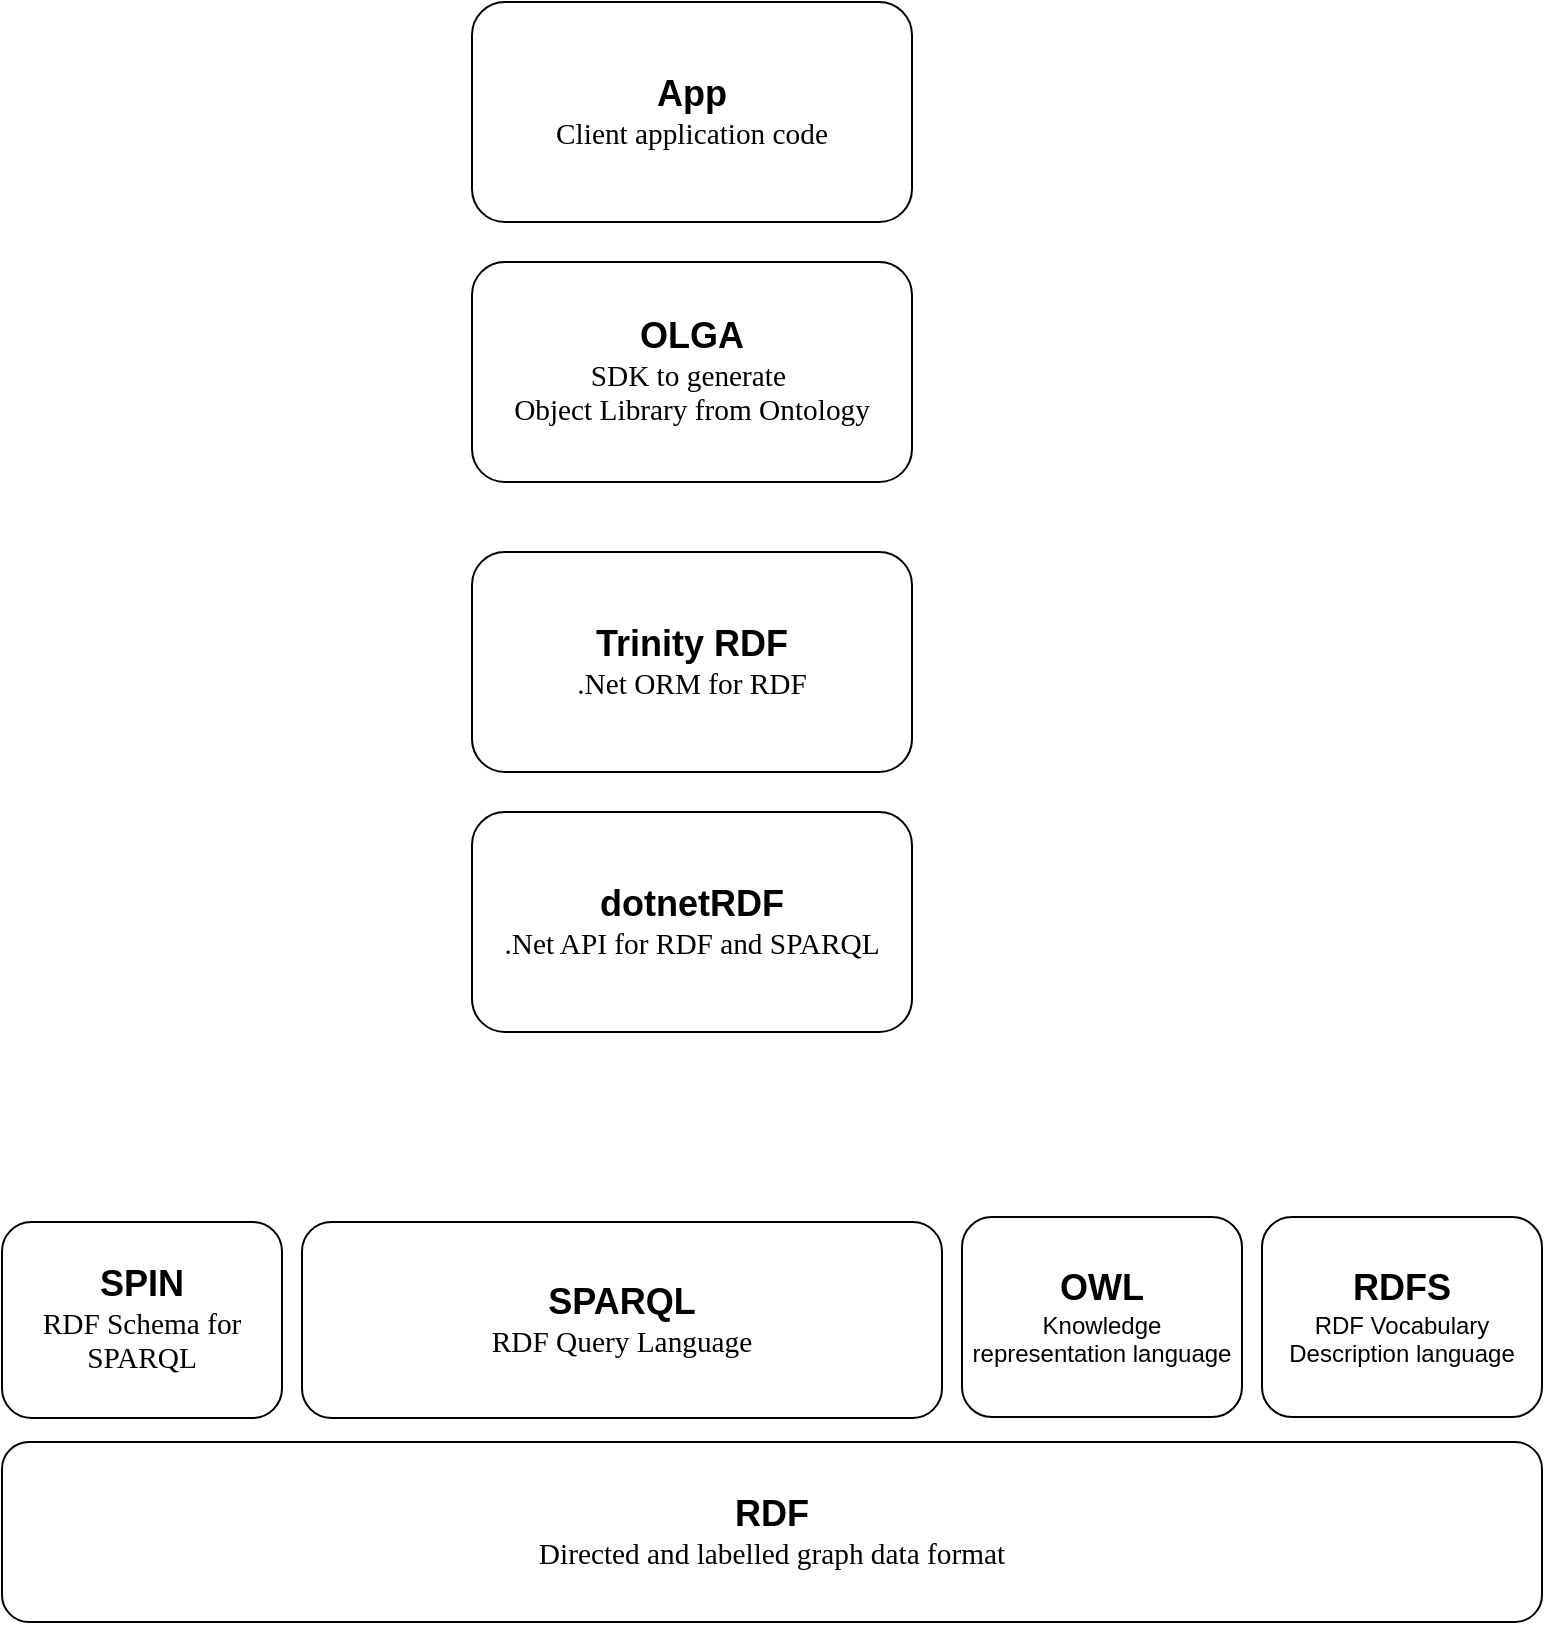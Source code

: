 <mxfile version="12.1.4" type="github" pages="2">
  <diagram id="dTyPhZLP6kCn0ImM9EkT" name="Page-1">
    <mxGraphModel dx="1703" dy="822" grid="1" gridSize="10" guides="1" tooltips="1" connect="1" arrows="1" fold="1" page="1" pageScale="1" pageWidth="1100" pageHeight="850" math="0" shadow="0">
      <root>
        <mxCell id="0"/>
        <mxCell id="1" parent="0"/>
        <mxCell id="EeAG22-a9V1_B2gskEsf-3" value="&lt;font style=&quot;font-size: 18px&quot;&gt;&lt;b&gt;RDF&lt;/b&gt;&lt;/font&gt;&lt;br&gt;&lt;p style=&quot;margin-top: 0pt ; margin-bottom: 0pt ; margin-left: 0in ; direction: ltr ; unicode-bidi: embed ; word-break: normal&quot;&gt;&lt;span style=&quot;font-size: 11pt ; font-family: &amp;#34;calibri&amp;#34;&quot;&gt;Directed and labelled graph data format&lt;/span&gt;&lt;/p&gt;" style="rounded=1;whiteSpace=wrap;html=1;" parent="1" vertex="1">
          <mxGeometry x="180" y="740" width="770" height="90" as="geometry"/>
        </mxCell>
        <mxCell id="EeAG22-a9V1_B2gskEsf-4" value="&lt;font&gt;&lt;font style=&quot;font-size: 18px&quot;&gt;&lt;b&gt;RDFS&lt;/b&gt;&lt;/font&gt;&lt;br&gt;RDF Vocabulary Description language&lt;br&gt;&lt;/font&gt;" style="rounded=1;whiteSpace=wrap;html=1;" parent="1" vertex="1">
          <mxGeometry x="810" y="627.5" width="140" height="100" as="geometry"/>
        </mxCell>
        <mxCell id="EeAG22-a9V1_B2gskEsf-5" value="&lt;font style=&quot;font-size: 18px&quot;&gt;&lt;b&gt;SPARQL&lt;/b&gt;&lt;/font&gt;&lt;br&gt;&lt;p style=&quot;margin-top: 0pt ; margin-bottom: 0pt ; margin-left: 0in ; direction: ltr ; unicode-bidi: embed ; word-break: normal&quot;&gt;&lt;span style=&quot;font-size: 11pt ; font-family: &amp;#34;calibri&amp;#34;&quot;&gt;RDF&lt;/span&gt;&lt;span style=&quot;font-size: 11pt ; font-family: &amp;#34;calibri&amp;#34;&quot;&gt; &lt;/span&gt;&lt;span style=&quot;font-size: 11pt ; font-family: &amp;#34;calibri&amp;#34;&quot;&gt;Query&lt;/span&gt;&lt;span style=&quot;font-size: 11pt ; font-family: &amp;#34;calibri&amp;#34;&quot;&gt; &lt;/span&gt;&lt;span style=&quot;font-size: 11pt ; font-family: &amp;#34;calibri&amp;#34;&quot;&gt;Language&lt;/span&gt;&lt;/p&gt;" style="rounded=1;whiteSpace=wrap;html=1;" parent="1" vertex="1">
          <mxGeometry x="330" y="630" width="320" height="98" as="geometry"/>
        </mxCell>
        <mxCell id="EeAG22-a9V1_B2gskEsf-6" value="&lt;font style=&quot;font-size: 18px&quot;&gt;&lt;b&gt;SPIN&lt;/b&gt;&lt;/font&gt;&lt;br&gt;&lt;p style=&quot;margin-top: 0pt ; margin-bottom: 0pt ; margin-left: 0in ; direction: ltr ; unicode-bidi: embed ; word-break: normal&quot;&gt;&lt;span style=&quot;font-size: 11pt ; font-family: &amp;#34;calibri&amp;#34;&quot;&gt;RDF&lt;/span&gt;&lt;span style=&quot;font-size: 11pt ; font-family: &amp;#34;calibri&amp;#34;&quot;&gt; &lt;/span&gt;&lt;span style=&quot;font-size: 11pt ; font-family: &amp;#34;calibri&amp;#34;&quot;&gt;Schema for&lt;/span&gt;&lt;span style=&quot;font-size: 11pt ; font-family: &amp;#34;calibri&amp;#34;&quot;&gt; &lt;/span&gt;&lt;span style=&quot;font-size: 11pt ; font-family: &amp;#34;calibri&amp;#34;&quot;&gt;SPARQ&lt;/span&gt;&lt;span style=&quot;font-size: 11pt ; font-family: &amp;#34;calibri&amp;#34;&quot;&gt;L&lt;/span&gt;&lt;/p&gt;" style="rounded=1;whiteSpace=wrap;html=1;" parent="1" vertex="1">
          <mxGeometry x="180" y="630" width="140" height="98" as="geometry"/>
        </mxCell>
        <mxCell id="20XxvMeio7RMHBe6kfJr-2" value="&lt;font style=&quot;font-size: 18px&quot;&gt;&lt;b&gt;dotnetRDF&lt;/b&gt;&lt;/font&gt;&lt;br&gt;&lt;p style=&quot;margin-top: 0pt ; margin-bottom: 0pt ; margin-left: 0in ; direction: ltr ; unicode-bidi: embed ; word-break: normal&quot;&gt;&lt;span style=&quot;font-size: 11pt ; font-family: &amp;#34;calibri&amp;#34;&quot;&gt;.Net API&amp;nbsp;&lt;/span&gt;&lt;span style=&quot;font-family: &amp;#34;calibri&amp;#34; ; font-size: 11pt&quot;&gt;for RDF and SPARQL&lt;/span&gt;&lt;/p&gt;" style="rounded=1;whiteSpace=wrap;html=1;" vertex="1" parent="1">
          <mxGeometry x="415" y="425" width="220" height="110" as="geometry"/>
        </mxCell>
        <mxCell id="20XxvMeio7RMHBe6kfJr-3" value="&lt;font style=&quot;font-size: 18px&quot;&gt;&lt;b&gt;Trinity RDF&lt;/b&gt;&lt;/font&gt;&lt;br&gt;&lt;p style=&quot;margin-top: 0pt ; margin-bottom: 0pt ; margin-left: 0in ; direction: ltr ; unicode-bidi: embed ; word-break: normal&quot;&gt;&lt;span style=&quot;font-size: 11pt ; font-family: &amp;#34;calibri&amp;#34;&quot;&gt;.Net ORM for RDF&lt;/span&gt;&lt;/p&gt;" style="rounded=1;whiteSpace=wrap;html=1;" vertex="1" parent="1">
          <mxGeometry x="415" y="295" width="220" height="110" as="geometry"/>
        </mxCell>
        <mxCell id="20XxvMeio7RMHBe6kfJr-4" value="&lt;font style=&quot;font-size: 18px&quot;&gt;&lt;b&gt;OLGA&lt;/b&gt;&lt;/font&gt;&lt;br&gt;&lt;span style=&quot;font-family: &amp;#34;calibri&amp;#34; ; font-size: 14.667px&quot;&gt;SDK to generate&amp;nbsp;&lt;/span&gt;&lt;p style=&quot;margin-top: 0pt ; margin-bottom: 0pt ; margin-left: 0in ; direction: ltr ; unicode-bidi: embed ; word-break: normal&quot;&gt;&lt;span style=&quot;font-size: 11pt ; font-family: &amp;#34;calibri&amp;#34;&quot;&gt;Object Library from Ontology&lt;/span&gt;&lt;/p&gt;" style="rounded=1;whiteSpace=wrap;html=1;" vertex="1" parent="1">
          <mxGeometry x="415" y="150" width="220" height="110" as="geometry"/>
        </mxCell>
        <mxCell id="20XxvMeio7RMHBe6kfJr-5" value="&lt;font&gt;&lt;font style=&quot;font-size: 18px&quot;&gt;&lt;b&gt;OWL&lt;/b&gt;&lt;/font&gt;&lt;br&gt;Knowledge representation language&lt;br&gt;&lt;/font&gt;" style="rounded=1;whiteSpace=wrap;html=1;" vertex="1" parent="1">
          <mxGeometry x="660" y="627.5" width="140" height="100" as="geometry"/>
        </mxCell>
        <mxCell id="20XxvMeio7RMHBe6kfJr-8" value="&lt;font style=&quot;font-size: 18px&quot;&gt;&lt;b&gt;App&lt;/b&gt;&lt;/font&gt;&lt;br&gt;&lt;span style=&quot;font-family: &amp;#34;calibri&amp;#34; ; font-size: 14.667px&quot;&gt;Client application code&lt;/span&gt;&lt;span style=&quot;font-family: &amp;#34;calibri&amp;#34; ; font-size: 14.667px&quot;&gt;&lt;br&gt;&lt;/span&gt;" style="rounded=1;whiteSpace=wrap;html=1;" vertex="1" parent="1">
          <mxGeometry x="415" y="20" width="220" height="110" as="geometry"/>
        </mxCell>
      </root>
    </mxGraphModel>
  </diagram>
  <diagram id="Ce4jEufE9DC_f-GMfXaR" name="Page-2">
    <mxGraphModel dx="1117" dy="704" grid="1" gridSize="10" guides="1" tooltips="1" connect="1" arrows="1" fold="1" page="1" pageScale="1" pageWidth="1100" pageHeight="850" math="0" shadow="0">
      <root>
        <mxCell id="N0MVFpUgT_LaEKUYDTvT-0"/>
        <mxCell id="N0MVFpUgT_LaEKUYDTvT-1" parent="N0MVFpUgT_LaEKUYDTvT-0"/>
      </root>
    </mxGraphModel>
  </diagram>
</mxfile>
